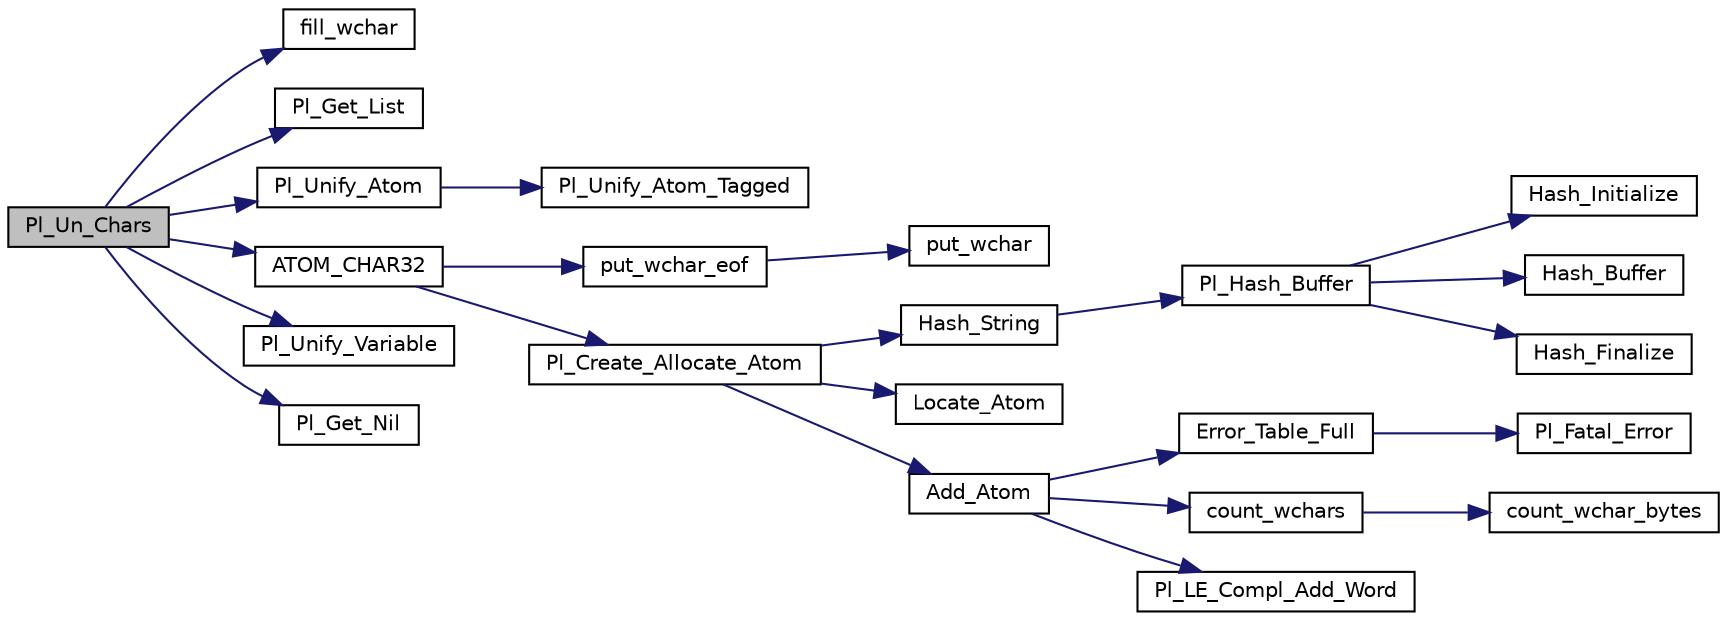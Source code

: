digraph "Pl_Un_Chars"
{
  edge [fontname="Helvetica",fontsize="10",labelfontname="Helvetica",labelfontsize="10"];
  node [fontname="Helvetica",fontsize="10",shape=record];
  rankdir="LR";
  Node1 [label="Pl_Un_Chars",height=0.2,width=0.4,color="black", fillcolor="grey75", style="filled", fontcolor="black"];
  Node1 -> Node2 [color="midnightblue",fontsize="10",style="solid",fontname="Helvetica"];
  Node2 [label="fill_wchar",height=0.2,width=0.4,color="black", fillcolor="white", style="filled",URL="$pl__wchar_8c.html#a5df5e221fa5cbadce849a7e73c5dc4ad"];
  Node1 -> Node3 [color="midnightblue",fontsize="10",style="solid",fontname="Helvetica"];
  Node3 [label="Pl_Get_List",height=0.2,width=0.4,color="black", fillcolor="white", style="filled",URL="$wam__inst_8c.html#ac053eb26fdee8a8e71ea9a5ac4079ab0"];
  Node1 -> Node4 [color="midnightblue",fontsize="10",style="solid",fontname="Helvetica"];
  Node4 [label="Pl_Unify_Atom",height=0.2,width=0.4,color="black", fillcolor="white", style="filled",URL="$wam__inst_8c.html#a9d87a5b4acfffab877517842b1fa4055"];
  Node4 -> Node5 [color="midnightblue",fontsize="10",style="solid",fontname="Helvetica"];
  Node5 [label="Pl_Unify_Atom_Tagged",height=0.2,width=0.4,color="black", fillcolor="white", style="filled",URL="$wam__inst_8c.html#a656e0931247533aa8d30c3e0398513fe"];
  Node1 -> Node6 [color="midnightblue",fontsize="10",style="solid",fontname="Helvetica"];
  Node6 [label="ATOM_CHAR32",height=0.2,width=0.4,color="black", fillcolor="white", style="filled",URL="$atom_8c.html#ae3755451560fb2286cda72948613200f"];
  Node6 -> Node7 [color="midnightblue",fontsize="10",style="solid",fontname="Helvetica"];
  Node7 [label="put_wchar_eof",height=0.2,width=0.4,color="black", fillcolor="white", style="filled",URL="$pl__wchar_8c.html#a0e3acef785ce9c91e56ba566193d4cee"];
  Node7 -> Node8 [color="midnightblue",fontsize="10",style="solid",fontname="Helvetica"];
  Node8 [label="put_wchar",height=0.2,width=0.4,color="black", fillcolor="white", style="filled",URL="$pl__wchar_8c.html#a31bcb7c7ad4174170702cb4399feb8e3"];
  Node6 -> Node9 [color="midnightblue",fontsize="10",style="solid",fontname="Helvetica"];
  Node9 [label="Pl_Create_Allocate_Atom",height=0.2,width=0.4,color="black", fillcolor="white", style="filled",URL="$atom_8c.html#a76a3983dda97458000ed903b9bc94f6c"];
  Node9 -> Node10 [color="midnightblue",fontsize="10",style="solid",fontname="Helvetica"];
  Node10 [label="Hash_String",height=0.2,width=0.4,color="black", fillcolor="white", style="filled",URL="$atom_8c.html#a9ed09c0173fe0a0e6d0f90ec363687fe"];
  Node10 -> Node11 [color="midnightblue",fontsize="10",style="solid",fontname="Helvetica"];
  Node11 [label="Pl_Hash_Buffer",height=0.2,width=0.4,color="black", fillcolor="white", style="filled",URL="$hash__fct_8c.html#a59393adcfbeeda198a890af25f29cf7c"];
  Node11 -> Node12 [color="midnightblue",fontsize="10",style="solid",fontname="Helvetica"];
  Node12 [label="Hash_Initialize",height=0.2,width=0.4,color="black", fillcolor="white", style="filled",URL="$hash__fct_8c.html#abe414d7525a1bb4fcb8e4fd757498cb9"];
  Node11 -> Node13 [color="midnightblue",fontsize="10",style="solid",fontname="Helvetica"];
  Node13 [label="Hash_Buffer",height=0.2,width=0.4,color="black", fillcolor="white", style="filled",URL="$hash__fct_8c.html#a8b1af6cc6089ce3e2e3dc0a8a0d55e90"];
  Node11 -> Node14 [color="midnightblue",fontsize="10",style="solid",fontname="Helvetica"];
  Node14 [label="Hash_Finalize",height=0.2,width=0.4,color="black", fillcolor="white", style="filled",URL="$hash__fct_8c.html#aa33bb265b03bb03aa455241e374409f7"];
  Node9 -> Node15 [color="midnightblue",fontsize="10",style="solid",fontname="Helvetica"];
  Node15 [label="Locate_Atom",height=0.2,width=0.4,color="black", fillcolor="white", style="filled",URL="$atom_8c.html#ad4222685eae3cdb0315df48a8a7e89fc"];
  Node9 -> Node16 [color="midnightblue",fontsize="10",style="solid",fontname="Helvetica"];
  Node16 [label="Add_Atom",height=0.2,width=0.4,color="black", fillcolor="white", style="filled",URL="$atom_8c.html#abe628ad301508c0ed926cfb4bc791818"];
  Node16 -> Node17 [color="midnightblue",fontsize="10",style="solid",fontname="Helvetica"];
  Node17 [label="Error_Table_Full",height=0.2,width=0.4,color="black", fillcolor="white", style="filled",URL="$atom_8c.html#a37c733b7022eab8b9b95f0182591ee15"];
  Node17 -> Node18 [color="midnightblue",fontsize="10",style="solid",fontname="Helvetica"];
  Node18 [label="Pl_Fatal_Error",height=0.2,width=0.4,color="black", fillcolor="white", style="filled",URL="$misc_8c.html#a190fea7904d7245d4fdc5e9404a07907"];
  Node16 -> Node19 [color="midnightblue",fontsize="10",style="solid",fontname="Helvetica"];
  Node19 [label="count_wchars",height=0.2,width=0.4,color="black", fillcolor="white", style="filled",URL="$pl__wchar_8c.html#a55a0d7269a65645bbd4c978385b0c7a3"];
  Node19 -> Node20 [color="midnightblue",fontsize="10",style="solid",fontname="Helvetica"];
  Node20 [label="count_wchar_bytes",height=0.2,width=0.4,color="black", fillcolor="white", style="filled",URL="$pl__wchar_8c.html#afa9feb443cef2f8da40dd45a8c0e273d"];
  Node16 -> Node21 [color="midnightblue",fontsize="10",style="solid",fontname="Helvetica"];
  Node21 [label="Pl_LE_Compl_Add_Word",height=0.2,width=0.4,color="black", fillcolor="white", style="filled",URL="$linedit_8c.html#ab2a8db946ffd8187b5216ff4ac8cbe7c"];
  Node1 -> Node22 [color="midnightblue",fontsize="10",style="solid",fontname="Helvetica"];
  Node22 [label="Pl_Unify_Variable",height=0.2,width=0.4,color="black", fillcolor="white", style="filled",URL="$wam__inst_8c.html#ab11181944ecf328d3ade45d83f7744d8"];
  Node1 -> Node23 [color="midnightblue",fontsize="10",style="solid",fontname="Helvetica"];
  Node23 [label="Pl_Get_Nil",height=0.2,width=0.4,color="black", fillcolor="white", style="filled",URL="$wam__inst_8c.html#a4ab2a67fe680997c88472c007bafbcbd"];
}
